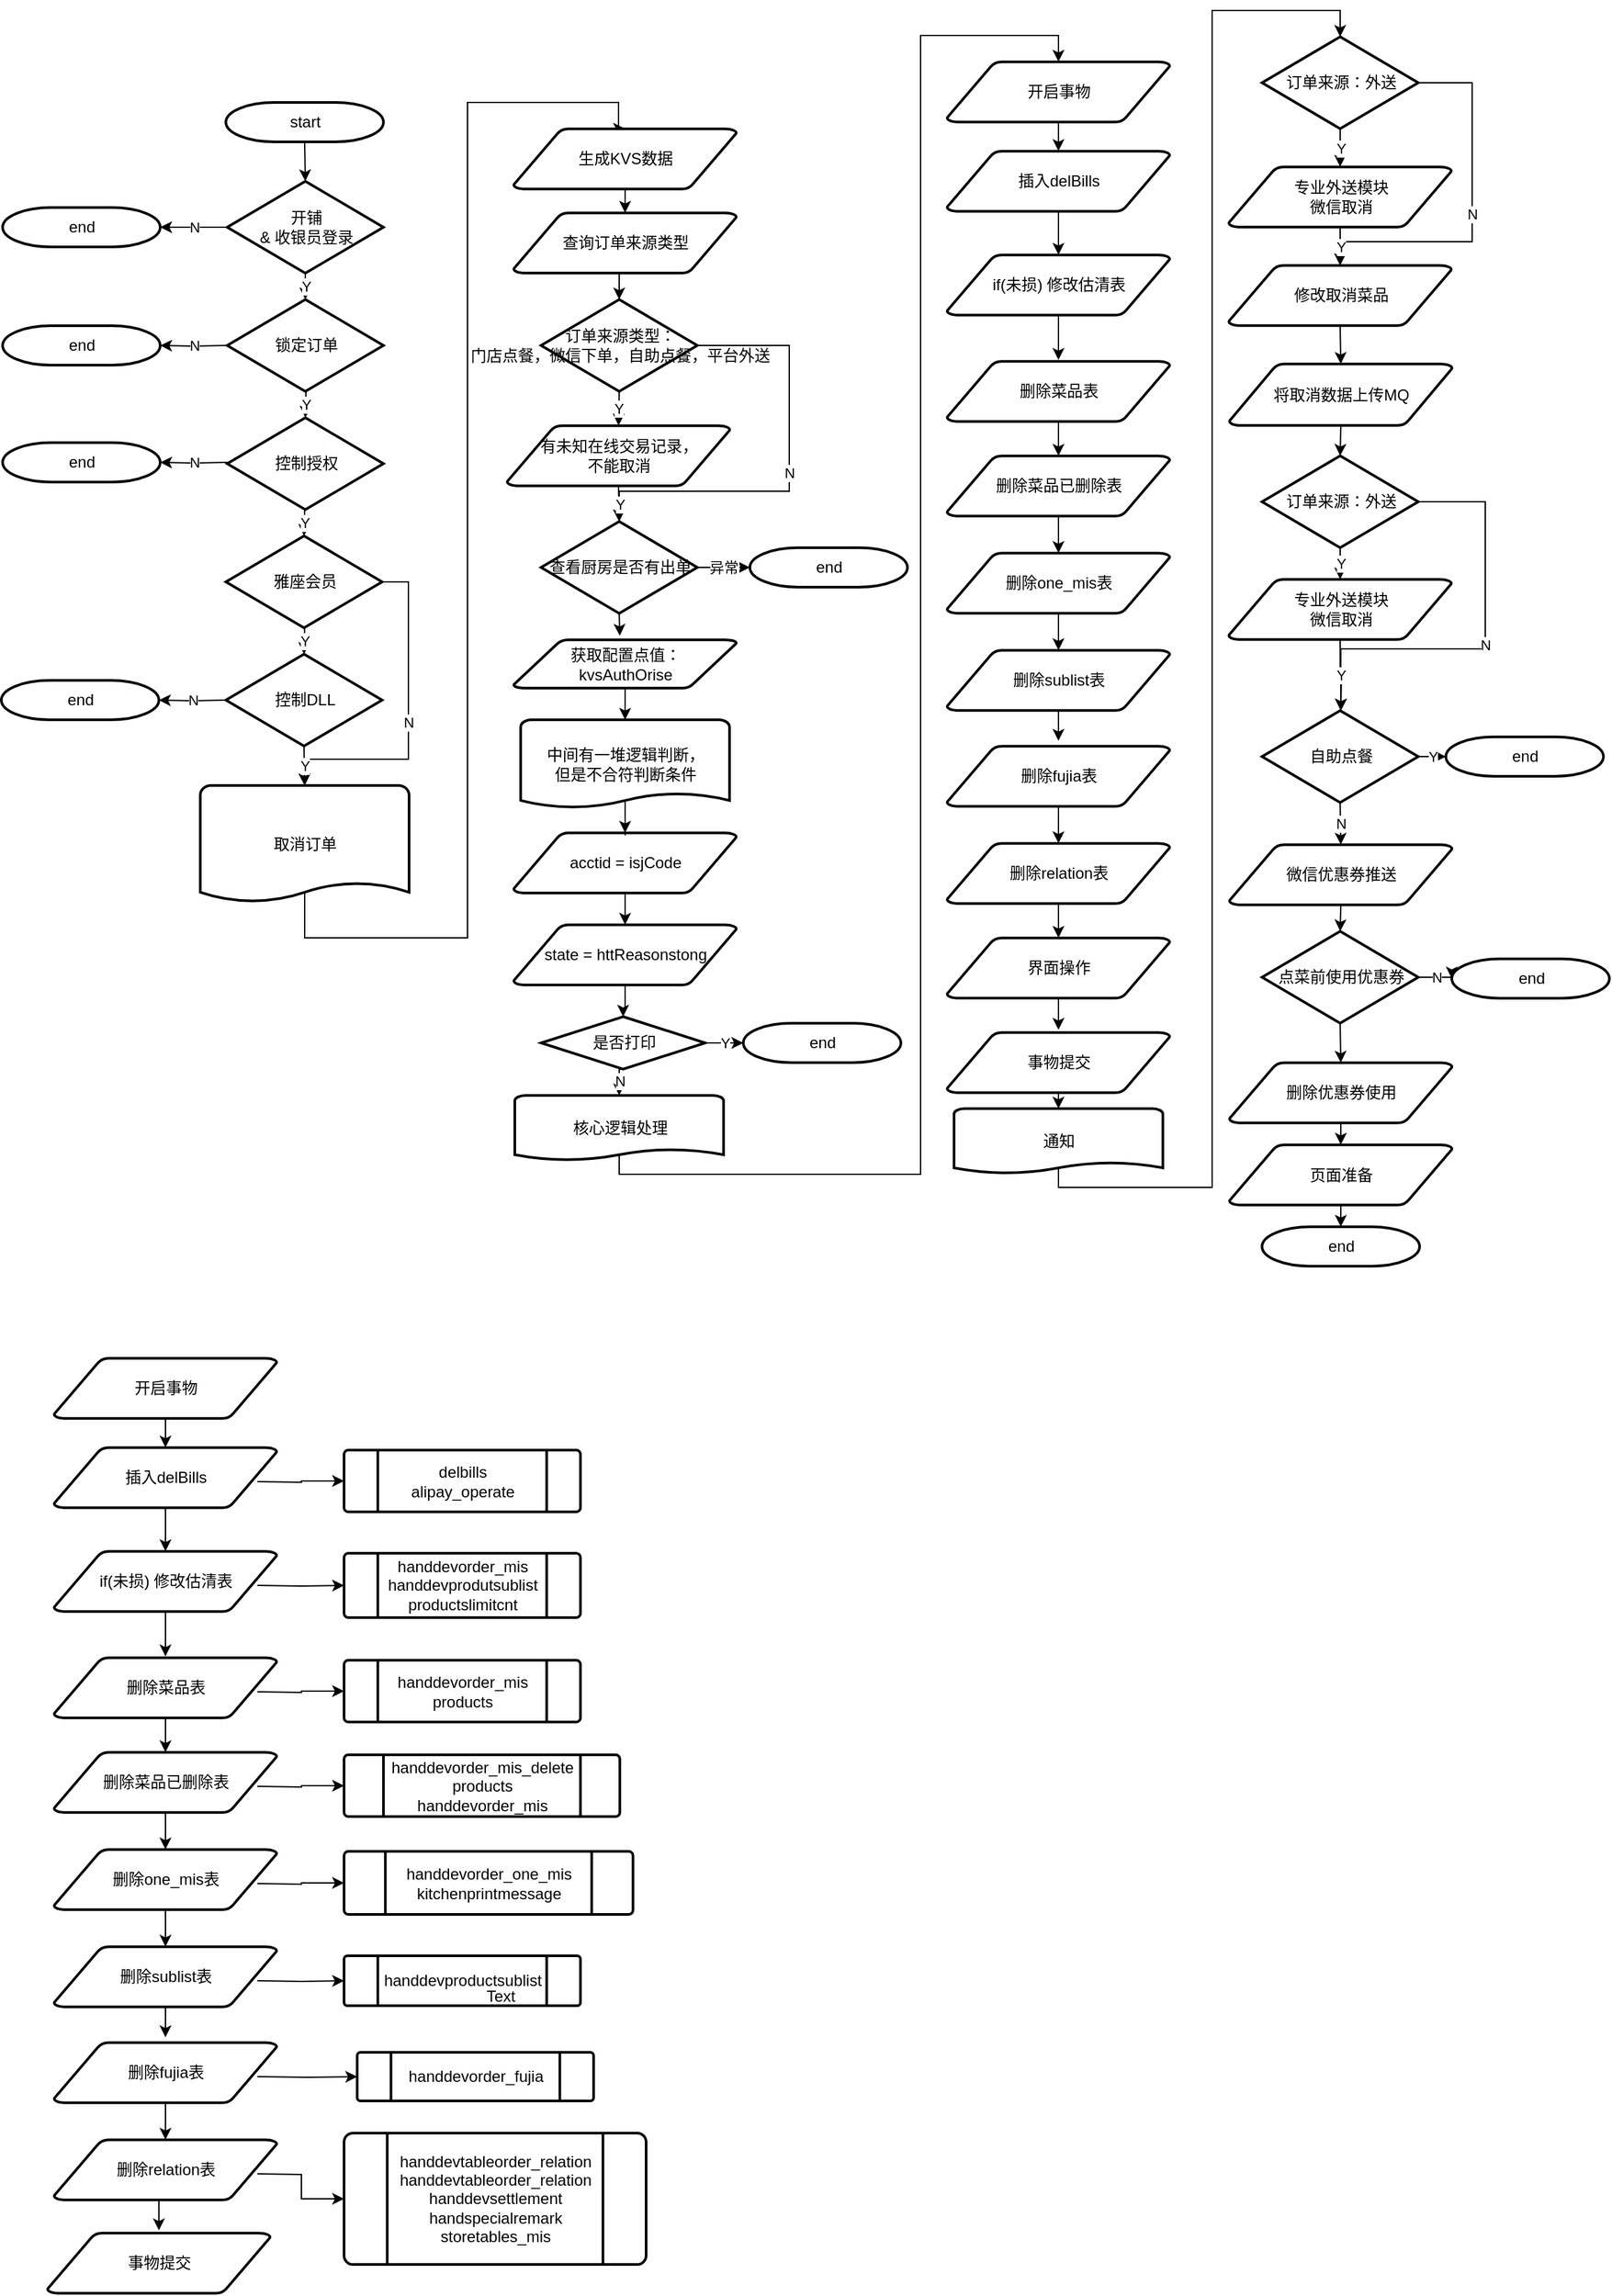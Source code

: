 <mxfile version="12.3.7" type="github" pages="1">
  <diagram id="6a731a19-8d31-9384-78a2-239565b7b9f0" name="Page-1">
    <mxGraphModel dx="1220" dy="3099" grid="1" gridSize="10" guides="1" tooltips="1" connect="1" arrows="1" fold="1" page="1" pageScale="1" pageWidth="1654" pageHeight="1169" background="#ffffff" math="0" shadow="0">
      <root>
        <mxCell id="0"/>
        <mxCell id="1" parent="0"/>
        <mxCell id="DbCk00pHNb_Lc_L89BAW-57" style="edgeStyle=orthogonalEdgeStyle;rounded=0;orthogonalLoop=1;jettySize=auto;html=1;exitX=0.5;exitY=1;exitDx=0;exitDy=0;exitPerimeter=0;entryX=0.5;entryY=0;entryDx=0;entryDy=0;entryPerimeter=0;" parent="1" source="DbCk00pHNb_Lc_L89BAW-55" target="DbCk00pHNb_Lc_L89BAW-56" edge="1">
          <mxGeometry relative="1" as="geometry"/>
        </mxCell>
        <mxCell id="DbCk00pHNb_Lc_L89BAW-55" value="start" style="shape=mxgraph.flowchart.terminator;strokeWidth=2;gradientColor=none;gradientDirection=north;fontStyle=0;html=1;" parent="1" vertex="1">
          <mxGeometry x="261" y="-1546" width="120" height="30" as="geometry"/>
        </mxCell>
        <mxCell id="DbCk00pHNb_Lc_L89BAW-63" value="Y" style="edgeStyle=orthogonalEdgeStyle;rounded=0;orthogonalLoop=1;jettySize=auto;html=1;exitX=0.5;exitY=1;exitDx=0;exitDy=0;exitPerimeter=0;entryX=0.5;entryY=0;entryDx=0;entryDy=0;entryPerimeter=0;" parent="1" source="DbCk00pHNb_Lc_L89BAW-56" target="DbCk00pHNb_Lc_L89BAW-62" edge="1">
          <mxGeometry relative="1" as="geometry"/>
        </mxCell>
        <mxCell id="DbCk00pHNb_Lc_L89BAW-83" value="N" style="edgeStyle=orthogonalEdgeStyle;rounded=0;orthogonalLoop=1;jettySize=auto;html=1;exitX=0;exitY=0.5;exitDx=0;exitDy=0;exitPerimeter=0;" parent="1" source="DbCk00pHNb_Lc_L89BAW-56" target="DbCk00pHNb_Lc_L89BAW-82" edge="1">
          <mxGeometry relative="1" as="geometry"/>
        </mxCell>
        <mxCell id="DbCk00pHNb_Lc_L89BAW-56" value="开铺&lt;br&gt;&amp;amp; 收银员登录" style="shape=mxgraph.flowchart.decision;strokeWidth=2;gradientColor=none;gradientDirection=north;fontStyle=0;html=1;" parent="1" vertex="1">
          <mxGeometry x="262" y="-1486" width="119" height="70" as="geometry"/>
        </mxCell>
        <mxCell id="DbCk00pHNb_Lc_L89BAW-62" value="锁定订单" style="shape=mxgraph.flowchart.decision;strokeWidth=2;gradientColor=none;gradientDirection=north;fontStyle=0;html=1;" parent="1" vertex="1">
          <mxGeometry x="262" y="-1396" width="119" height="70" as="geometry"/>
        </mxCell>
        <mxCell id="DbCk00pHNb_Lc_L89BAW-67" value="Y" style="edgeStyle=orthogonalEdgeStyle;rounded=0;orthogonalLoop=1;jettySize=auto;html=1;exitX=0.5;exitY=1;exitDx=0;exitDy=0;exitPerimeter=0;entryX=0.5;entryY=0;entryDx=0;entryDy=0;entryPerimeter=0;" parent="1" target="DbCk00pHNb_Lc_L89BAW-68" edge="1">
          <mxGeometry relative="1" as="geometry">
            <mxPoint x="322" y="-1326" as="sourcePoint"/>
          </mxGeometry>
        </mxCell>
        <mxCell id="DbCk00pHNb_Lc_L89BAW-68" value="控制授权" style="shape=mxgraph.flowchart.decision;strokeWidth=2;gradientColor=none;gradientDirection=north;fontStyle=0;html=1;" parent="1" vertex="1">
          <mxGeometry x="262" y="-1306" width="119" height="70" as="geometry"/>
        </mxCell>
        <mxCell id="DbCk00pHNb_Lc_L89BAW-71" value="Y" style="edgeStyle=orthogonalEdgeStyle;rounded=0;orthogonalLoop=1;jettySize=auto;html=1;exitX=0.5;exitY=1;exitDx=0;exitDy=0;exitPerimeter=0;entryX=0.5;entryY=0;entryDx=0;entryDy=0;entryPerimeter=0;" parent="1" target="DbCk00pHNb_Lc_L89BAW-72" edge="1">
          <mxGeometry relative="1" as="geometry">
            <mxPoint x="321" y="-1236" as="sourcePoint"/>
          </mxGeometry>
        </mxCell>
        <mxCell id="DbCk00pHNb_Lc_L89BAW-90" value="N" style="edgeStyle=orthogonalEdgeStyle;rounded=0;orthogonalLoop=1;jettySize=auto;html=1;exitX=1;exitY=0.5;exitDx=0;exitDy=0;exitPerimeter=0;entryX=0.5;entryY=0;entryDx=0;entryDy=0;entryPerimeter=0;" parent="1" source="DbCk00pHNb_Lc_L89BAW-72" target="DbCk00pHNb_Lc_L89BAW-79" edge="1">
          <mxGeometry relative="1" as="geometry">
            <Array as="points">
              <mxPoint x="400" y="-1181"/>
              <mxPoint x="400" y="-1046"/>
              <mxPoint x="321" y="-1046"/>
            </Array>
          </mxGeometry>
        </mxCell>
        <mxCell id="DbCk00pHNb_Lc_L89BAW-72" value="雅座会员" style="shape=mxgraph.flowchart.decision;strokeWidth=2;gradientColor=none;gradientDirection=north;fontStyle=0;html=1;" parent="1" vertex="1">
          <mxGeometry x="261" y="-1216" width="119" height="70" as="geometry"/>
        </mxCell>
        <mxCell id="DbCk00pHNb_Lc_L89BAW-75" value="Y" style="edgeStyle=orthogonalEdgeStyle;rounded=0;orthogonalLoop=1;jettySize=auto;html=1;exitX=0.5;exitY=1;exitDx=0;exitDy=0;exitPerimeter=0;entryX=0.5;entryY=0;entryDx=0;entryDy=0;entryPerimeter=0;" parent="1" target="DbCk00pHNb_Lc_L89BAW-76" edge="1">
          <mxGeometry relative="1" as="geometry">
            <mxPoint x="321" y="-1146" as="sourcePoint"/>
          </mxGeometry>
        </mxCell>
        <mxCell id="DbCk00pHNb_Lc_L89BAW-81" value="Y" style="edgeStyle=orthogonalEdgeStyle;rounded=0;orthogonalLoop=1;jettySize=auto;html=1;exitX=0.5;exitY=1;exitDx=0;exitDy=0;exitPerimeter=0;entryX=0.5;entryY=0;entryDx=0;entryDy=0;entryPerimeter=0;" parent="1" source="DbCk00pHNb_Lc_L89BAW-76" target="DbCk00pHNb_Lc_L89BAW-79" edge="1">
          <mxGeometry relative="1" as="geometry"/>
        </mxCell>
        <mxCell id="DbCk00pHNb_Lc_L89BAW-76" value="控制DLL" style="shape=mxgraph.flowchart.decision;strokeWidth=2;gradientColor=none;gradientDirection=north;fontStyle=0;html=1;" parent="1" vertex="1">
          <mxGeometry x="261" y="-1126" width="119" height="70" as="geometry"/>
        </mxCell>
        <mxCell id="DbCk00pHNb_Lc_L89BAW-93" style="edgeStyle=orthogonalEdgeStyle;rounded=0;orthogonalLoop=1;jettySize=auto;html=1;exitX=0.5;exitY=0.9;exitDx=0;exitDy=0;exitPerimeter=0;entryX=0.5;entryY=0;entryDx=0;entryDy=0;entryPerimeter=0;" parent="1" source="DbCk00pHNb_Lc_L89BAW-79" target="DbCk00pHNb_Lc_L89BAW-92" edge="1">
          <mxGeometry relative="1" as="geometry">
            <Array as="points">
              <mxPoint x="321" y="-910"/>
              <mxPoint x="445" y="-910"/>
              <mxPoint x="445" y="-1546"/>
              <mxPoint x="560" y="-1546"/>
            </Array>
          </mxGeometry>
        </mxCell>
        <mxCell id="DbCk00pHNb_Lc_L89BAW-79" value="取消订单" style="shape=mxgraph.flowchart.document;strokeWidth=2;gradientColor=none;gradientDirection=north;fontStyle=0;html=1;" parent="1" vertex="1">
          <mxGeometry x="241.5" y="-1026" width="159" height="90" as="geometry"/>
        </mxCell>
        <mxCell id="DbCk00pHNb_Lc_L89BAW-82" value="end" style="shape=mxgraph.flowchart.terminator;strokeWidth=2;gradientColor=none;gradientDirection=north;fontStyle=0;html=1;" parent="1" vertex="1">
          <mxGeometry x="91" y="-1466" width="120" height="30" as="geometry"/>
        </mxCell>
        <mxCell id="DbCk00pHNb_Lc_L89BAW-84" value="N" style="edgeStyle=orthogonalEdgeStyle;rounded=0;orthogonalLoop=1;jettySize=auto;html=1;exitX=0;exitY=0.5;exitDx=0;exitDy=0;exitPerimeter=0;" parent="1" target="DbCk00pHNb_Lc_L89BAW-85" edge="1">
          <mxGeometry relative="1" as="geometry">
            <mxPoint x="262" y="-1361" as="sourcePoint"/>
          </mxGeometry>
        </mxCell>
        <mxCell id="DbCk00pHNb_Lc_L89BAW-85" value="end" style="shape=mxgraph.flowchart.terminator;strokeWidth=2;gradientColor=none;gradientDirection=north;fontStyle=0;html=1;" parent="1" vertex="1">
          <mxGeometry x="91" y="-1376" width="120" height="30" as="geometry"/>
        </mxCell>
        <mxCell id="DbCk00pHNb_Lc_L89BAW-86" value="N" style="edgeStyle=orthogonalEdgeStyle;rounded=0;orthogonalLoop=1;jettySize=auto;html=1;exitX=0;exitY=0.5;exitDx=0;exitDy=0;exitPerimeter=0;" parent="1" target="DbCk00pHNb_Lc_L89BAW-87" edge="1">
          <mxGeometry relative="1" as="geometry">
            <mxPoint x="262" y="-1272" as="sourcePoint"/>
          </mxGeometry>
        </mxCell>
        <mxCell id="DbCk00pHNb_Lc_L89BAW-87" value="end" style="shape=mxgraph.flowchart.terminator;strokeWidth=2;gradientColor=none;gradientDirection=north;fontStyle=0;html=1;" parent="1" vertex="1">
          <mxGeometry x="91" y="-1287" width="120" height="30" as="geometry"/>
        </mxCell>
        <mxCell id="DbCk00pHNb_Lc_L89BAW-88" value="N" style="edgeStyle=orthogonalEdgeStyle;rounded=0;orthogonalLoop=1;jettySize=auto;html=1;exitX=0;exitY=0.5;exitDx=0;exitDy=0;exitPerimeter=0;" parent="1" target="DbCk00pHNb_Lc_L89BAW-89" edge="1">
          <mxGeometry relative="1" as="geometry">
            <mxPoint x="261" y="-1091" as="sourcePoint"/>
          </mxGeometry>
        </mxCell>
        <mxCell id="DbCk00pHNb_Lc_L89BAW-89" value="end" style="shape=mxgraph.flowchart.terminator;strokeWidth=2;gradientColor=none;gradientDirection=north;fontStyle=0;html=1;" parent="1" vertex="1">
          <mxGeometry x="90" y="-1106" width="120" height="30" as="geometry"/>
        </mxCell>
        <mxCell id="DbCk00pHNb_Lc_L89BAW-97" style="edgeStyle=orthogonalEdgeStyle;rounded=0;orthogonalLoop=1;jettySize=auto;html=1;exitX=0.5;exitY=1;exitDx=0;exitDy=0;exitPerimeter=0;" parent="1" source="DbCk00pHNb_Lc_L89BAW-92" target="DbCk00pHNb_Lc_L89BAW-94" edge="1">
          <mxGeometry relative="1" as="geometry"/>
        </mxCell>
        <mxCell id="DbCk00pHNb_Lc_L89BAW-92" value="生成KVS数据" style="shape=mxgraph.flowchart.data;strokeWidth=2;gradientColor=none;gradientDirection=north;fontStyle=0;html=1;" parent="1" vertex="1">
          <mxGeometry x="480" y="-1526" width="170" height="46" as="geometry"/>
        </mxCell>
        <mxCell id="DbCk00pHNb_Lc_L89BAW-99" style="edgeStyle=orthogonalEdgeStyle;rounded=0;orthogonalLoop=1;jettySize=auto;html=1;exitX=0.5;exitY=1;exitDx=0;exitDy=0;exitPerimeter=0;entryX=0.5;entryY=0;entryDx=0;entryDy=0;entryPerimeter=0;" parent="1" source="DbCk00pHNb_Lc_L89BAW-94" target="DbCk00pHNb_Lc_L89BAW-98" edge="1">
          <mxGeometry relative="1" as="geometry"/>
        </mxCell>
        <mxCell id="DbCk00pHNb_Lc_L89BAW-94" value="查询订单来源类型" style="shape=mxgraph.flowchart.data;strokeWidth=2;gradientColor=none;gradientDirection=north;fontStyle=0;html=1;" parent="1" vertex="1">
          <mxGeometry x="480" y="-1462" width="170" height="46" as="geometry"/>
        </mxCell>
        <mxCell id="DbCk00pHNb_Lc_L89BAW-101" value="Y" style="edgeStyle=orthogonalEdgeStyle;rounded=0;orthogonalLoop=1;jettySize=auto;html=1;exitX=0.5;exitY=1;exitDx=0;exitDy=0;exitPerimeter=0;entryX=0.5;entryY=0;entryDx=0;entryDy=0;entryPerimeter=0;" parent="1" source="DbCk00pHNb_Lc_L89BAW-98" target="DbCk00pHNb_Lc_L89BAW-100" edge="1">
          <mxGeometry relative="1" as="geometry"/>
        </mxCell>
        <mxCell id="DbCk00pHNb_Lc_L89BAW-102" value="N" style="edgeStyle=orthogonalEdgeStyle;rounded=0;orthogonalLoop=1;jettySize=auto;html=1;exitX=1;exitY=0.5;exitDx=0;exitDy=0;exitPerimeter=0;entryX=0.5;entryY=0;entryDx=0;entryDy=0;entryPerimeter=0;" parent="1" source="DbCk00pHNb_Lc_L89BAW-98" target="DbCk00pHNb_Lc_L89BAW-103" edge="1">
          <mxGeometry relative="1" as="geometry">
            <mxPoint x="760" y="-1210" as="targetPoint"/>
            <Array as="points">
              <mxPoint x="690" y="-1361"/>
              <mxPoint x="690" y="-1250"/>
              <mxPoint x="561" y="-1250"/>
            </Array>
          </mxGeometry>
        </mxCell>
        <mxCell id="DbCk00pHNb_Lc_L89BAW-98" value="订单来源类型：&lt;br&gt;门店点餐，微信下单，自助点餐，平台外送" style="shape=mxgraph.flowchart.decision;strokeWidth=2;gradientColor=none;gradientDirection=north;fontStyle=0;html=1;" parent="1" vertex="1">
          <mxGeometry x="501" y="-1396" width="119" height="70" as="geometry"/>
        </mxCell>
        <mxCell id="DbCk00pHNb_Lc_L89BAW-104" value="Y" style="edgeStyle=orthogonalEdgeStyle;rounded=0;orthogonalLoop=1;jettySize=auto;html=1;exitX=0.5;exitY=1;exitDx=0;exitDy=0;exitPerimeter=0;entryX=0.5;entryY=0;entryDx=0;entryDy=0;entryPerimeter=0;" parent="1" source="DbCk00pHNb_Lc_L89BAW-100" target="DbCk00pHNb_Lc_L89BAW-103" edge="1">
          <mxGeometry relative="1" as="geometry"/>
        </mxCell>
        <mxCell id="DbCk00pHNb_Lc_L89BAW-100" value="有未知在线交易记录，&lt;br&gt;不能取消" style="shape=mxgraph.flowchart.data;strokeWidth=2;gradientColor=none;gradientDirection=north;fontStyle=0;html=1;" parent="1" vertex="1">
          <mxGeometry x="475" y="-1300" width="170" height="46" as="geometry"/>
        </mxCell>
        <mxCell id="DbCk00pHNb_Lc_L89BAW-106" value="异常" style="edgeStyle=orthogonalEdgeStyle;rounded=0;orthogonalLoop=1;jettySize=auto;html=1;exitX=1;exitY=0.5;exitDx=0;exitDy=0;exitPerimeter=0;" parent="1" source="DbCk00pHNb_Lc_L89BAW-103" target="DbCk00pHNb_Lc_L89BAW-105" edge="1">
          <mxGeometry relative="1" as="geometry"/>
        </mxCell>
        <mxCell id="DbCk00pHNb_Lc_L89BAW-109" style="edgeStyle=orthogonalEdgeStyle;rounded=0;orthogonalLoop=1;jettySize=auto;html=1;exitX=0.5;exitY=1;exitDx=0;exitDy=0;exitPerimeter=0;" parent="1" source="DbCk00pHNb_Lc_L89BAW-103" edge="1">
          <mxGeometry relative="1" as="geometry">
            <mxPoint x="561" y="-1140" as="targetPoint"/>
          </mxGeometry>
        </mxCell>
        <mxCell id="DbCk00pHNb_Lc_L89BAW-103" value="查看厨房是否有出单" style="shape=mxgraph.flowchart.decision;strokeWidth=2;gradientColor=none;gradientDirection=north;fontStyle=0;html=1;" parent="1" vertex="1">
          <mxGeometry x="501" y="-1227" width="119" height="70" as="geometry"/>
        </mxCell>
        <mxCell id="DbCk00pHNb_Lc_L89BAW-105" value="end" style="shape=mxgraph.flowchart.terminator;strokeWidth=2;gradientColor=none;gradientDirection=north;fontStyle=0;html=1;" parent="1" vertex="1">
          <mxGeometry x="660" y="-1207" width="120" height="30" as="geometry"/>
        </mxCell>
        <mxCell id="DbCk00pHNb_Lc_L89BAW-114" style="edgeStyle=orthogonalEdgeStyle;rounded=0;orthogonalLoop=1;jettySize=auto;html=1;exitX=0.5;exitY=1;exitDx=0;exitDy=0;exitPerimeter=0;entryX=0.5;entryY=0;entryDx=0;entryDy=0;entryPerimeter=0;" parent="1" source="DbCk00pHNb_Lc_L89BAW-107" target="DbCk00pHNb_Lc_L89BAW-111" edge="1">
          <mxGeometry relative="1" as="geometry"/>
        </mxCell>
        <mxCell id="DbCk00pHNb_Lc_L89BAW-107" value="获取配置点值：&lt;br&gt;kvsAuthOrise" style="shape=mxgraph.flowchart.data;strokeWidth=2;gradientColor=none;gradientDirection=north;fontStyle=0;html=1;" parent="1" vertex="1">
          <mxGeometry x="480" y="-1137" width="170" height="37" as="geometry"/>
        </mxCell>
        <mxCell id="DbCk00pHNb_Lc_L89BAW-117" style="edgeStyle=orthogonalEdgeStyle;rounded=0;orthogonalLoop=1;jettySize=auto;html=1;exitX=0.5;exitY=1;exitDx=0;exitDy=0;exitPerimeter=0;" parent="1" source="DbCk00pHNb_Lc_L89BAW-110" target="DbCk00pHNb_Lc_L89BAW-116" edge="1">
          <mxGeometry relative="1" as="geometry"/>
        </mxCell>
        <mxCell id="DbCk00pHNb_Lc_L89BAW-110" value="acctid = isjCode" style="shape=mxgraph.flowchart.data;strokeWidth=2;gradientColor=none;gradientDirection=north;fontStyle=0;html=1;" parent="1" vertex="1">
          <mxGeometry x="480" y="-990" width="170" height="46" as="geometry"/>
        </mxCell>
        <mxCell id="DbCk00pHNb_Lc_L89BAW-115" style="edgeStyle=orthogonalEdgeStyle;rounded=0;orthogonalLoop=1;jettySize=auto;html=1;exitX=0.5;exitY=0.9;exitDx=0;exitDy=0;exitPerimeter=0;" parent="1" source="DbCk00pHNb_Lc_L89BAW-111" target="DbCk00pHNb_Lc_L89BAW-110" edge="1">
          <mxGeometry relative="1" as="geometry"/>
        </mxCell>
        <mxCell id="DbCk00pHNb_Lc_L89BAW-111" value="中间有一堆逻辑判断，&lt;br&gt;但是不合符判断条件" style="shape=mxgraph.flowchart.document;strokeWidth=2;gradientColor=none;gradientDirection=north;fontStyle=0;html=1;" parent="1" vertex="1">
          <mxGeometry x="485.5" y="-1076" width="159" height="68" as="geometry"/>
        </mxCell>
        <mxCell id="DbCk00pHNb_Lc_L89BAW-121" style="edgeStyle=orthogonalEdgeStyle;rounded=0;orthogonalLoop=1;jettySize=auto;html=1;exitX=0.5;exitY=1;exitDx=0;exitDy=0;exitPerimeter=0;" parent="1" source="DbCk00pHNb_Lc_L89BAW-116" target="DbCk00pHNb_Lc_L89BAW-119" edge="1">
          <mxGeometry relative="1" as="geometry"/>
        </mxCell>
        <mxCell id="DbCk00pHNb_Lc_L89BAW-116" value="state = httReasonstong" style="shape=mxgraph.flowchart.data;strokeWidth=2;gradientColor=none;gradientDirection=north;fontStyle=0;html=1;" parent="1" vertex="1">
          <mxGeometry x="480" y="-920" width="170" height="46" as="geometry"/>
        </mxCell>
        <mxCell id="DbCk00pHNb_Lc_L89BAW-118" value="Y" style="edgeStyle=orthogonalEdgeStyle;rounded=0;orthogonalLoop=1;jettySize=auto;html=1;exitX=1;exitY=0.5;exitDx=0;exitDy=0;exitPerimeter=0;" parent="1" source="DbCk00pHNb_Lc_L89BAW-119" target="DbCk00pHNb_Lc_L89BAW-120" edge="1">
          <mxGeometry relative="1" as="geometry"/>
        </mxCell>
        <mxCell id="DbCk00pHNb_Lc_L89BAW-123" value="N" style="edgeStyle=orthogonalEdgeStyle;rounded=0;orthogonalLoop=1;jettySize=auto;html=1;exitX=0.5;exitY=1;exitDx=0;exitDy=0;exitPerimeter=0;entryX=0.5;entryY=0;entryDx=0;entryDy=0;entryPerimeter=0;" parent="1" source="DbCk00pHNb_Lc_L89BAW-119" target="DbCk00pHNb_Lc_L89BAW-122" edge="1">
          <mxGeometry relative="1" as="geometry"/>
        </mxCell>
        <mxCell id="DbCk00pHNb_Lc_L89BAW-119" value="是否打印" style="shape=mxgraph.flowchart.decision;strokeWidth=2;gradientColor=none;gradientDirection=north;fontStyle=0;html=1;" parent="1" vertex="1">
          <mxGeometry x="501" y="-850" width="125" height="40" as="geometry"/>
        </mxCell>
        <mxCell id="DbCk00pHNb_Lc_L89BAW-120" value="end" style="shape=mxgraph.flowchart.terminator;strokeWidth=2;gradientColor=none;gradientDirection=north;fontStyle=0;html=1;" parent="1" vertex="1">
          <mxGeometry x="655" y="-845" width="120" height="30" as="geometry"/>
        </mxCell>
        <mxCell id="DbCk00pHNb_Lc_L89BAW-125" style="edgeStyle=orthogonalEdgeStyle;rounded=0;orthogonalLoop=1;jettySize=auto;html=1;exitX=0.5;exitY=0.9;exitDx=0;exitDy=0;exitPerimeter=0;entryX=0.5;entryY=0;entryDx=0;entryDy=0;entryPerimeter=0;" parent="1" source="DbCk00pHNb_Lc_L89BAW-122" target="DbCk00pHNb_Lc_L89BAW-124" edge="1">
          <mxGeometry relative="1" as="geometry">
            <Array as="points">
              <mxPoint x="561" y="-730"/>
              <mxPoint x="790" y="-730"/>
              <mxPoint x="790" y="-1597"/>
              <mxPoint x="895" y="-1597"/>
            </Array>
          </mxGeometry>
        </mxCell>
        <mxCell id="DbCk00pHNb_Lc_L89BAW-122" value="核心逻辑处理" style="shape=mxgraph.flowchart.document;strokeWidth=2;gradientColor=none;gradientDirection=north;fontStyle=0;html=1;" parent="1" vertex="1">
          <mxGeometry x="481" y="-790" width="159" height="50" as="geometry"/>
        </mxCell>
        <mxCell id="DbCk00pHNb_Lc_L89BAW-137" style="edgeStyle=orthogonalEdgeStyle;rounded=0;orthogonalLoop=1;jettySize=auto;html=1;exitX=0.5;exitY=1;exitDx=0;exitDy=0;exitPerimeter=0;" parent="1" source="DbCk00pHNb_Lc_L89BAW-124" target="DbCk00pHNb_Lc_L89BAW-126" edge="1">
          <mxGeometry relative="1" as="geometry"/>
        </mxCell>
        <mxCell id="DbCk00pHNb_Lc_L89BAW-124" value="开启事物" style="shape=mxgraph.flowchart.data;strokeWidth=2;gradientColor=none;gradientDirection=north;fontStyle=0;html=1;" parent="1" vertex="1">
          <mxGeometry x="810" y="-1577" width="170" height="46" as="geometry"/>
        </mxCell>
        <mxCell id="DbCk00pHNb_Lc_L89BAW-138" style="edgeStyle=orthogonalEdgeStyle;rounded=0;orthogonalLoop=1;jettySize=auto;html=1;exitX=0.5;exitY=1;exitDx=0;exitDy=0;exitPerimeter=0;entryX=0.5;entryY=0;entryDx=0;entryDy=0;entryPerimeter=0;" parent="1" source="DbCk00pHNb_Lc_L89BAW-126" target="DbCk00pHNb_Lc_L89BAW-127" edge="1">
          <mxGeometry relative="1" as="geometry"/>
        </mxCell>
        <mxCell id="DbCk00pHNb_Lc_L89BAW-126" value="插入delBills" style="shape=mxgraph.flowchart.data;strokeWidth=2;gradientColor=none;gradientDirection=north;fontStyle=0;html=1;" parent="1" vertex="1">
          <mxGeometry x="810" y="-1509" width="170" height="46" as="geometry"/>
        </mxCell>
        <mxCell id="DbCk00pHNb_Lc_L89BAW-139" style="edgeStyle=orthogonalEdgeStyle;rounded=0;orthogonalLoop=1;jettySize=auto;html=1;exitX=0.5;exitY=1;exitDx=0;exitDy=0;exitPerimeter=0;" parent="1" source="DbCk00pHNb_Lc_L89BAW-127" edge="1">
          <mxGeometry relative="1" as="geometry">
            <mxPoint x="895" y="-1350" as="targetPoint"/>
          </mxGeometry>
        </mxCell>
        <mxCell id="DbCk00pHNb_Lc_L89BAW-127" value="if(未损) 修改估清表" style="shape=mxgraph.flowchart.data;strokeWidth=2;gradientColor=none;gradientDirection=north;fontStyle=0;html=1;" parent="1" vertex="1">
          <mxGeometry x="810" y="-1430" width="170" height="46" as="geometry"/>
        </mxCell>
        <mxCell id="DbCk00pHNb_Lc_L89BAW-140" style="edgeStyle=orthogonalEdgeStyle;rounded=0;orthogonalLoop=1;jettySize=auto;html=1;exitX=0.5;exitY=1;exitDx=0;exitDy=0;exitPerimeter=0;entryX=0.5;entryY=0;entryDx=0;entryDy=0;entryPerimeter=0;" parent="1" source="DbCk00pHNb_Lc_L89BAW-128" target="DbCk00pHNb_Lc_L89BAW-129" edge="1">
          <mxGeometry relative="1" as="geometry"/>
        </mxCell>
        <mxCell id="DbCk00pHNb_Lc_L89BAW-128" value="删除菜品表" style="shape=mxgraph.flowchart.data;strokeWidth=2;gradientColor=none;gradientDirection=north;fontStyle=0;html=1;" parent="1" vertex="1">
          <mxGeometry x="810" y="-1349" width="170" height="46" as="geometry"/>
        </mxCell>
        <mxCell id="DbCk00pHNb_Lc_L89BAW-141" style="edgeStyle=orthogonalEdgeStyle;rounded=0;orthogonalLoop=1;jettySize=auto;html=1;exitX=0.5;exitY=1;exitDx=0;exitDy=0;exitPerimeter=0;entryX=0.5;entryY=0;entryDx=0;entryDy=0;entryPerimeter=0;" parent="1" source="DbCk00pHNb_Lc_L89BAW-129" target="DbCk00pHNb_Lc_L89BAW-130" edge="1">
          <mxGeometry relative="1" as="geometry"/>
        </mxCell>
        <mxCell id="DbCk00pHNb_Lc_L89BAW-129" value="删除菜品已删除表" style="shape=mxgraph.flowchart.data;strokeWidth=2;gradientColor=none;gradientDirection=north;fontStyle=0;html=1;" parent="1" vertex="1">
          <mxGeometry x="810" y="-1277" width="170" height="46" as="geometry"/>
        </mxCell>
        <mxCell id="DbCk00pHNb_Lc_L89BAW-143" style="edgeStyle=orthogonalEdgeStyle;rounded=0;orthogonalLoop=1;jettySize=auto;html=1;exitX=0.5;exitY=1;exitDx=0;exitDy=0;exitPerimeter=0;entryX=0.5;entryY=0;entryDx=0;entryDy=0;entryPerimeter=0;" parent="1" source="DbCk00pHNb_Lc_L89BAW-130" target="DbCk00pHNb_Lc_L89BAW-131" edge="1">
          <mxGeometry relative="1" as="geometry"/>
        </mxCell>
        <mxCell id="DbCk00pHNb_Lc_L89BAW-130" value="删除one_mis表" style="shape=mxgraph.flowchart.data;strokeWidth=2;gradientColor=none;gradientDirection=north;fontStyle=0;html=1;" parent="1" vertex="1">
          <mxGeometry x="810" y="-1203" width="170" height="46" as="geometry"/>
        </mxCell>
        <mxCell id="DbCk00pHNb_Lc_L89BAW-144" style="edgeStyle=orthogonalEdgeStyle;rounded=0;orthogonalLoop=1;jettySize=auto;html=1;exitX=0.5;exitY=1;exitDx=0;exitDy=0;exitPerimeter=0;" parent="1" source="DbCk00pHNb_Lc_L89BAW-131" edge="1">
          <mxGeometry relative="1" as="geometry">
            <mxPoint x="895" y="-1060" as="targetPoint"/>
          </mxGeometry>
        </mxCell>
        <mxCell id="DbCk00pHNb_Lc_L89BAW-131" value="删除sublist表" style="shape=mxgraph.flowchart.data;strokeWidth=2;gradientColor=none;gradientDirection=north;fontStyle=0;html=1;" parent="1" vertex="1">
          <mxGeometry x="810" y="-1129" width="170" height="46" as="geometry"/>
        </mxCell>
        <mxCell id="DbCk00pHNb_Lc_L89BAW-145" style="edgeStyle=orthogonalEdgeStyle;rounded=0;orthogonalLoop=1;jettySize=auto;html=1;exitX=0.5;exitY=1;exitDx=0;exitDy=0;exitPerimeter=0;entryX=0.5;entryY=0;entryDx=0;entryDy=0;entryPerimeter=0;" parent="1" source="DbCk00pHNb_Lc_L89BAW-132" target="DbCk00pHNb_Lc_L89BAW-133" edge="1">
          <mxGeometry relative="1" as="geometry"/>
        </mxCell>
        <mxCell id="DbCk00pHNb_Lc_L89BAW-132" value="删除fujia表" style="shape=mxgraph.flowchart.data;strokeWidth=2;gradientColor=none;gradientDirection=north;fontStyle=0;html=1;" parent="1" vertex="1">
          <mxGeometry x="810" y="-1056" width="170" height="46" as="geometry"/>
        </mxCell>
        <mxCell id="DbCk00pHNb_Lc_L89BAW-146" style="edgeStyle=orthogonalEdgeStyle;rounded=0;orthogonalLoop=1;jettySize=auto;html=1;exitX=0.5;exitY=1;exitDx=0;exitDy=0;exitPerimeter=0;entryX=0.5;entryY=0;entryDx=0;entryDy=0;entryPerimeter=0;" parent="1" source="DbCk00pHNb_Lc_L89BAW-133" target="DbCk00pHNb_Lc_L89BAW-134" edge="1">
          <mxGeometry relative="1" as="geometry"/>
        </mxCell>
        <mxCell id="DbCk00pHNb_Lc_L89BAW-133" value="删除relation表" style="shape=mxgraph.flowchart.data;strokeWidth=2;gradientColor=none;gradientDirection=north;fontStyle=0;html=1;" parent="1" vertex="1">
          <mxGeometry x="810" y="-982" width="170" height="46" as="geometry"/>
        </mxCell>
        <mxCell id="DbCk00pHNb_Lc_L89BAW-147" style="edgeStyle=orthogonalEdgeStyle;rounded=0;orthogonalLoop=1;jettySize=auto;html=1;exitX=0.5;exitY=1;exitDx=0;exitDy=0;exitPerimeter=0;" parent="1" source="DbCk00pHNb_Lc_L89BAW-134" edge="1">
          <mxGeometry relative="1" as="geometry">
            <mxPoint x="895" y="-840" as="targetPoint"/>
          </mxGeometry>
        </mxCell>
        <mxCell id="DbCk00pHNb_Lc_L89BAW-134" value="界面操作" style="shape=mxgraph.flowchart.data;strokeWidth=2;gradientColor=none;gradientDirection=north;fontStyle=0;html=1;" parent="1" vertex="1">
          <mxGeometry x="810" y="-910" width="170" height="46" as="geometry"/>
        </mxCell>
        <mxCell id="DbCk00pHNb_Lc_L89BAW-203" style="edgeStyle=orthogonalEdgeStyle;rounded=0;orthogonalLoop=1;jettySize=auto;html=1;exitX=0.5;exitY=1;exitDx=0;exitDy=0;exitPerimeter=0;entryX=0.5;entryY=0;entryDx=0;entryDy=0;entryPerimeter=0;" parent="1" source="DbCk00pHNb_Lc_L89BAW-135" target="DbCk00pHNb_Lc_L89BAW-193" edge="1">
          <mxGeometry relative="1" as="geometry"/>
        </mxCell>
        <mxCell id="DbCk00pHNb_Lc_L89BAW-135" value="事物提交" style="shape=mxgraph.flowchart.data;strokeWidth=2;gradientColor=none;gradientDirection=north;fontStyle=0;html=1;" parent="1" vertex="1">
          <mxGeometry x="810" y="-838" width="170" height="46" as="geometry"/>
        </mxCell>
        <mxCell id="DbCk00pHNb_Lc_L89BAW-176" style="edgeStyle=orthogonalEdgeStyle;rounded=0;orthogonalLoop=1;jettySize=auto;html=1;exitX=0.905;exitY=0.5;exitDx=0;exitDy=0;exitPerimeter=0;entryX=0;entryY=0.5;entryDx=0;entryDy=0;entryPerimeter=0;" parent="1" target="DbCk00pHNb_Lc_L89BAW-184" edge="1">
          <mxGeometry relative="1" as="geometry">
            <mxPoint x="285" y="-496" as="sourcePoint"/>
          </mxGeometry>
        </mxCell>
        <mxCell id="DbCk00pHNb_Lc_L89BAW-177" style="edgeStyle=orthogonalEdgeStyle;rounded=0;orthogonalLoop=1;jettySize=auto;html=1;exitX=0.905;exitY=0.5;exitDx=0;exitDy=0;exitPerimeter=0;entryX=0;entryY=0.5;entryDx=0;entryDy=0;entryPerimeter=0;" parent="1" target="DbCk00pHNb_Lc_L89BAW-185" edge="1">
          <mxGeometry relative="1" as="geometry">
            <mxPoint x="285" y="-417" as="sourcePoint"/>
          </mxGeometry>
        </mxCell>
        <mxCell id="DbCk00pHNb_Lc_L89BAW-178" style="edgeStyle=orthogonalEdgeStyle;rounded=0;orthogonalLoop=1;jettySize=auto;html=1;exitX=0.905;exitY=0.5;exitDx=0;exitDy=0;exitPerimeter=0;entryX=0;entryY=0.5;entryDx=0;entryDy=0;entryPerimeter=0;" parent="1" target="DbCk00pHNb_Lc_L89BAW-186" edge="1">
          <mxGeometry relative="1" as="geometry">
            <mxPoint x="285" y="-336" as="sourcePoint"/>
          </mxGeometry>
        </mxCell>
        <mxCell id="DbCk00pHNb_Lc_L89BAW-179" style="edgeStyle=orthogonalEdgeStyle;rounded=0;orthogonalLoop=1;jettySize=auto;html=1;exitX=0.905;exitY=0.5;exitDx=0;exitDy=0;exitPerimeter=0;" parent="1" target="DbCk00pHNb_Lc_L89BAW-187" edge="1">
          <mxGeometry relative="1" as="geometry">
            <mxPoint x="285" y="-264" as="sourcePoint"/>
          </mxGeometry>
        </mxCell>
        <mxCell id="DbCk00pHNb_Lc_L89BAW-180" style="edgeStyle=orthogonalEdgeStyle;rounded=0;orthogonalLoop=1;jettySize=auto;html=1;exitX=0.905;exitY=0.5;exitDx=0;exitDy=0;exitPerimeter=0;entryX=0;entryY=0.5;entryDx=0;entryDy=0;entryPerimeter=0;" parent="1" target="DbCk00pHNb_Lc_L89BAW-188" edge="1">
          <mxGeometry relative="1" as="geometry">
            <mxPoint x="285" y="-190" as="sourcePoint"/>
          </mxGeometry>
        </mxCell>
        <mxCell id="DbCk00pHNb_Lc_L89BAW-181" style="edgeStyle=orthogonalEdgeStyle;rounded=0;orthogonalLoop=1;jettySize=auto;html=1;exitX=0.905;exitY=0.5;exitDx=0;exitDy=0;exitPerimeter=0;" parent="1" target="DbCk00pHNb_Lc_L89BAW-189" edge="1">
          <mxGeometry relative="1" as="geometry">
            <mxPoint x="285" y="-116" as="sourcePoint"/>
          </mxGeometry>
        </mxCell>
        <mxCell id="DbCk00pHNb_Lc_L89BAW-182" style="edgeStyle=orthogonalEdgeStyle;rounded=0;orthogonalLoop=1;jettySize=auto;html=1;exitX=0.905;exitY=0.5;exitDx=0;exitDy=0;exitPerimeter=0;entryX=0;entryY=0.5;entryDx=0;entryDy=0;entryPerimeter=0;" parent="1" target="DbCk00pHNb_Lc_L89BAW-190" edge="1">
          <mxGeometry relative="1" as="geometry">
            <mxPoint x="285" y="-43" as="sourcePoint"/>
          </mxGeometry>
        </mxCell>
        <mxCell id="DbCk00pHNb_Lc_L89BAW-183" style="edgeStyle=orthogonalEdgeStyle;rounded=0;orthogonalLoop=1;jettySize=auto;html=1;exitX=0.905;exitY=0.5;exitDx=0;exitDy=0;exitPerimeter=0;" parent="1" target="DbCk00pHNb_Lc_L89BAW-191" edge="1">
          <mxGeometry relative="1" as="geometry">
            <mxPoint x="285" y="31" as="sourcePoint"/>
          </mxGeometry>
        </mxCell>
        <mxCell id="DbCk00pHNb_Lc_L89BAW-184" value="delbills&lt;br&gt;alipay_operate" style="shape=mxgraph.flowchart.predefined_process;strokeWidth=2;gradientColor=none;gradientDirection=north;fontStyle=0;html=1;" parent="1" vertex="1">
          <mxGeometry x="351" y="-520" width="180" height="47" as="geometry"/>
        </mxCell>
        <mxCell id="DbCk00pHNb_Lc_L89BAW-185" value="handdevorder_mis&lt;br&gt;handdevprodutsublist&lt;br&gt;productslimitcnt" style="shape=mxgraph.flowchart.predefined_process;strokeWidth=2;gradientColor=none;gradientDirection=north;fontStyle=0;html=1;" parent="1" vertex="1">
          <mxGeometry x="351" y="-441.5" width="180" height="49" as="geometry"/>
        </mxCell>
        <mxCell id="DbCk00pHNb_Lc_L89BAW-186" value="handdevorder_mis&lt;br&gt;products" style="shape=mxgraph.flowchart.predefined_process;strokeWidth=2;gradientColor=none;gradientDirection=north;fontStyle=0;html=1;" parent="1" vertex="1">
          <mxGeometry x="351" y="-360" width="180" height="47" as="geometry"/>
        </mxCell>
        <mxCell id="DbCk00pHNb_Lc_L89BAW-187" value="handdevorder_mis_delete&lt;br&gt;products&lt;br&gt;handdevorder_mis" style="shape=mxgraph.flowchart.predefined_process;strokeWidth=2;gradientColor=none;gradientDirection=north;fontStyle=0;html=1;" parent="1" vertex="1">
          <mxGeometry x="351" y="-288" width="210" height="47" as="geometry"/>
        </mxCell>
        <mxCell id="DbCk00pHNb_Lc_L89BAW-188" value="handdevorder_one_mis&lt;br&gt;kitchenprintmessage" style="shape=mxgraph.flowchart.predefined_process;strokeWidth=2;gradientColor=none;gradientDirection=north;fontStyle=0;html=1;" parent="1" vertex="1">
          <mxGeometry x="351" y="-214.5" width="220" height="48" as="geometry"/>
        </mxCell>
        <mxCell id="DbCk00pHNb_Lc_L89BAW-189" value="handdevproductsublist" style="shape=mxgraph.flowchart.predefined_process;strokeWidth=2;gradientColor=none;gradientDirection=north;fontStyle=0;html=1;" parent="1" vertex="1">
          <mxGeometry x="351" y="-135" width="180" height="38" as="geometry"/>
        </mxCell>
        <mxCell id="DbCk00pHNb_Lc_L89BAW-190" value="handdevorder_fujia" style="shape=mxgraph.flowchart.predefined_process;strokeWidth=2;gradientColor=none;gradientDirection=north;fontStyle=0;html=1;" parent="1" vertex="1">
          <mxGeometry x="361" y="-61.5" width="180" height="37" as="geometry"/>
        </mxCell>
        <mxCell id="DbCk00pHNb_Lc_L89BAW-191" value="handdevtableorder_relation&lt;br&gt;handdevtableorder_relation&lt;br&gt;handdevsettlement&lt;br&gt;handspecialremark&lt;br&gt;storetables_mis" style="shape=mxgraph.flowchart.predefined_process;strokeWidth=2;gradientColor=none;gradientDirection=north;fontStyle=0;html=1;" parent="1" vertex="1">
          <mxGeometry x="351" width="230" height="100" as="geometry"/>
        </mxCell>
        <mxCell id="DbCk00pHNb_Lc_L89BAW-192" value="Text" style="text;html=1;align=center;verticalAlign=middle;resizable=0;points=[];;autosize=1;" parent="1" vertex="1">
          <mxGeometry x="450" y="-114" width="40" height="20" as="geometry"/>
        </mxCell>
        <mxCell id="DbCk00pHNb_Lc_L89BAW-195" style="edgeStyle=orthogonalEdgeStyle;rounded=0;orthogonalLoop=1;jettySize=auto;html=1;exitX=0.5;exitY=0.9;exitDx=0;exitDy=0;exitPerimeter=0;entryX=0.5;entryY=0;entryDx=0;entryDy=0;entryPerimeter=0;" parent="1" source="DbCk00pHNb_Lc_L89BAW-193" target="DbCk00pHNb_Lc_L89BAW-194" edge="1">
          <mxGeometry relative="1" as="geometry">
            <Array as="points">
              <mxPoint x="895" y="-720"/>
              <mxPoint x="1012" y="-720"/>
              <mxPoint x="1012" y="-1616"/>
              <mxPoint x="1110" y="-1616"/>
            </Array>
          </mxGeometry>
        </mxCell>
        <mxCell id="DbCk00pHNb_Lc_L89BAW-193" value="通知" style="shape=mxgraph.flowchart.document;strokeWidth=2;gradientColor=none;gradientDirection=north;fontStyle=0;html=1;" parent="1" vertex="1">
          <mxGeometry x="815.5" y="-780" width="159" height="50" as="geometry"/>
        </mxCell>
        <mxCell id="DbCk00pHNb_Lc_L89BAW-197" value="Y" style="edgeStyle=orthogonalEdgeStyle;rounded=0;orthogonalLoop=1;jettySize=auto;html=1;exitX=0.5;exitY=1;exitDx=0;exitDy=0;exitPerimeter=0;entryX=0.5;entryY=0;entryDx=0;entryDy=0;entryPerimeter=0;" parent="1" source="DbCk00pHNb_Lc_L89BAW-194" target="DbCk00pHNb_Lc_L89BAW-196" edge="1">
          <mxGeometry relative="1" as="geometry"/>
        </mxCell>
        <mxCell id="DbCk00pHNb_Lc_L89BAW-200" value="N" style="edgeStyle=orthogonalEdgeStyle;rounded=0;orthogonalLoop=1;jettySize=auto;html=1;exitX=1;exitY=0.5;exitDx=0;exitDy=0;exitPerimeter=0;entryX=0.5;entryY=0;entryDx=0;entryDy=0;entryPerimeter=0;" parent="1" source="DbCk00pHNb_Lc_L89BAW-194" target="DbCk00pHNb_Lc_L89BAW-198" edge="1">
          <mxGeometry relative="1" as="geometry">
            <Array as="points">
              <mxPoint x="1210" y="-1561"/>
              <mxPoint x="1210" y="-1440"/>
              <mxPoint x="1110" y="-1440"/>
            </Array>
          </mxGeometry>
        </mxCell>
        <mxCell id="DbCk00pHNb_Lc_L89BAW-194" value="订单来源：外送" style="shape=mxgraph.flowchart.decision;strokeWidth=2;gradientColor=none;gradientDirection=north;fontStyle=0;html=1;" parent="1" vertex="1">
          <mxGeometry x="1050" y="-1596" width="119" height="70" as="geometry"/>
        </mxCell>
        <mxCell id="DbCk00pHNb_Lc_L89BAW-199" value="Y" style="edgeStyle=orthogonalEdgeStyle;rounded=0;orthogonalLoop=1;jettySize=auto;html=1;exitX=0.5;exitY=1;exitDx=0;exitDy=0;exitPerimeter=0;entryX=0.5;entryY=0;entryDx=0;entryDy=0;entryPerimeter=0;" parent="1" source="DbCk00pHNb_Lc_L89BAW-196" target="DbCk00pHNb_Lc_L89BAW-198" edge="1">
          <mxGeometry relative="1" as="geometry"/>
        </mxCell>
        <mxCell id="DbCk00pHNb_Lc_L89BAW-196" value="专业外送模块&lt;br&gt;微信取消" style="shape=mxgraph.flowchart.data;strokeWidth=2;gradientColor=none;gradientDirection=north;fontStyle=0;html=1;" parent="1" vertex="1">
          <mxGeometry x="1024.5" y="-1497" width="170" height="46" as="geometry"/>
        </mxCell>
        <mxCell id="DbCk00pHNb_Lc_L89BAW-202" style="edgeStyle=orthogonalEdgeStyle;rounded=0;orthogonalLoop=1;jettySize=auto;html=1;exitX=0.5;exitY=1;exitDx=0;exitDy=0;exitPerimeter=0;entryX=0.5;entryY=0;entryDx=0;entryDy=0;entryPerimeter=0;" parent="1" source="DbCk00pHNb_Lc_L89BAW-198" target="DbCk00pHNb_Lc_L89BAW-201" edge="1">
          <mxGeometry relative="1" as="geometry"/>
        </mxCell>
        <mxCell id="DbCk00pHNb_Lc_L89BAW-198" value="修改取消菜品" style="shape=mxgraph.flowchart.data;strokeWidth=2;gradientColor=none;gradientDirection=north;fontStyle=0;html=1;" parent="1" vertex="1">
          <mxGeometry x="1024.5" y="-1422" width="170" height="46" as="geometry"/>
        </mxCell>
        <mxCell id="DbCk00pHNb_Lc_L89BAW-206" style="edgeStyle=orthogonalEdgeStyle;rounded=0;orthogonalLoop=1;jettySize=auto;html=1;exitX=0.5;exitY=1;exitDx=0;exitDy=0;exitPerimeter=0;entryX=0.5;entryY=0;entryDx=0;entryDy=0;entryPerimeter=0;" parent="1" source="DbCk00pHNb_Lc_L89BAW-201" target="DbCk00pHNb_Lc_L89BAW-204" edge="1">
          <mxGeometry relative="1" as="geometry"/>
        </mxCell>
        <mxCell id="DbCk00pHNb_Lc_L89BAW-201" value="将取消数据上传MQ" style="shape=mxgraph.flowchart.data;strokeWidth=2;gradientColor=none;gradientDirection=north;fontStyle=0;html=1;" parent="1" vertex="1">
          <mxGeometry x="1025" y="-1347" width="170" height="47" as="geometry"/>
        </mxCell>
        <mxCell id="DbCk00pHNb_Lc_L89BAW-207" value="Y" style="edgeStyle=orthogonalEdgeStyle;rounded=0;orthogonalLoop=1;jettySize=auto;html=1;exitX=0.5;exitY=1;exitDx=0;exitDy=0;exitPerimeter=0;entryX=0.5;entryY=0;entryDx=0;entryDy=0;entryPerimeter=0;" parent="1" source="DbCk00pHNb_Lc_L89BAW-204" target="DbCk00pHNb_Lc_L89BAW-205" edge="1">
          <mxGeometry relative="1" as="geometry"/>
        </mxCell>
        <mxCell id="DbCk00pHNb_Lc_L89BAW-210" value="N" style="edgeStyle=orthogonalEdgeStyle;rounded=0;orthogonalLoop=1;jettySize=auto;html=1;exitX=1;exitY=0.5;exitDx=0;exitDy=0;exitPerimeter=0;" parent="1" source="DbCk00pHNb_Lc_L89BAW-204" edge="1">
          <mxGeometry relative="1" as="geometry">
            <mxPoint x="1110" y="-1083" as="targetPoint"/>
            <Array as="points">
              <mxPoint x="1220" y="-1242"/>
              <mxPoint x="1220" y="-1130"/>
              <mxPoint x="1110" y="-1130"/>
            </Array>
          </mxGeometry>
        </mxCell>
        <mxCell id="DbCk00pHNb_Lc_L89BAW-204" value="订单来源：外送" style="shape=mxgraph.flowchart.decision;strokeWidth=2;gradientColor=none;gradientDirection=north;fontStyle=0;html=1;" parent="1" vertex="1">
          <mxGeometry x="1050" y="-1277" width="119" height="70" as="geometry"/>
        </mxCell>
        <mxCell id="DbCk00pHNb_Lc_L89BAW-209" value="Y" style="edgeStyle=orthogonalEdgeStyle;rounded=0;orthogonalLoop=1;jettySize=auto;html=1;exitX=0.5;exitY=1;exitDx=0;exitDy=0;exitPerimeter=0;entryX=0.5;entryY=0;entryDx=0;entryDy=0;entryPerimeter=0;" parent="1" source="DbCk00pHNb_Lc_L89BAW-205" edge="1">
          <mxGeometry relative="1" as="geometry">
            <mxPoint x="1110" y="-1083" as="targetPoint"/>
          </mxGeometry>
        </mxCell>
        <mxCell id="DbCk00pHNb_Lc_L89BAW-205" value="专业外送模块&lt;br&gt;微信取消" style="shape=mxgraph.flowchart.data;strokeWidth=2;gradientColor=none;gradientDirection=north;fontStyle=0;html=1;" parent="1" vertex="1">
          <mxGeometry x="1024.5" y="-1183" width="170" height="46" as="geometry"/>
        </mxCell>
        <mxCell id="DbCk00pHNb_Lc_L89BAW-213" value="Y" style="edgeStyle=orthogonalEdgeStyle;rounded=0;orthogonalLoop=1;jettySize=auto;html=1;exitX=1;exitY=0.5;exitDx=0;exitDy=0;exitPerimeter=0;" parent="1" source="DbCk00pHNb_Lc_L89BAW-211" target="DbCk00pHNb_Lc_L89BAW-212" edge="1">
          <mxGeometry relative="1" as="geometry"/>
        </mxCell>
        <mxCell id="DbCk00pHNb_Lc_L89BAW-215" value="N" style="edgeStyle=orthogonalEdgeStyle;rounded=0;orthogonalLoop=1;jettySize=auto;html=1;exitX=0.5;exitY=1;exitDx=0;exitDy=0;exitPerimeter=0;entryX=0.5;entryY=0;entryDx=0;entryDy=0;entryPerimeter=0;" parent="1" source="DbCk00pHNb_Lc_L89BAW-211" target="DbCk00pHNb_Lc_L89BAW-214" edge="1">
          <mxGeometry relative="1" as="geometry"/>
        </mxCell>
        <mxCell id="DbCk00pHNb_Lc_L89BAW-211" value="自助点餐" style="shape=mxgraph.flowchart.decision;strokeWidth=2;gradientColor=none;gradientDirection=north;fontStyle=0;html=1;" parent="1" vertex="1">
          <mxGeometry x="1050" y="-1083" width="119" height="70" as="geometry"/>
        </mxCell>
        <mxCell id="DbCk00pHNb_Lc_L89BAW-212" value="end" style="shape=mxgraph.flowchart.terminator;strokeWidth=2;gradientColor=none;gradientDirection=north;fontStyle=0;html=1;" parent="1" vertex="1">
          <mxGeometry x="1190" y="-1063" width="120" height="30" as="geometry"/>
        </mxCell>
        <mxCell id="DbCk00pHNb_Lc_L89BAW-217" style="edgeStyle=orthogonalEdgeStyle;rounded=0;orthogonalLoop=1;jettySize=auto;html=1;exitX=0.5;exitY=1;exitDx=0;exitDy=0;exitPerimeter=0;entryX=0.5;entryY=0;entryDx=0;entryDy=0;entryPerimeter=0;" parent="1" source="DbCk00pHNb_Lc_L89BAW-214" target="DbCk00pHNb_Lc_L89BAW-216" edge="1">
          <mxGeometry relative="1" as="geometry"/>
        </mxCell>
        <mxCell id="DbCk00pHNb_Lc_L89BAW-214" value="微信优惠券推送" style="shape=mxgraph.flowchart.data;strokeWidth=2;gradientColor=none;gradientDirection=north;fontStyle=0;html=1;" parent="1" vertex="1">
          <mxGeometry x="1025" y="-981" width="170" height="46" as="geometry"/>
        </mxCell>
        <mxCell id="DbCk00pHNb_Lc_L89BAW-219" value="N" style="edgeStyle=orthogonalEdgeStyle;rounded=0;orthogonalLoop=1;jettySize=auto;html=1;exitX=1;exitY=0.5;exitDx=0;exitDy=0;exitPerimeter=0;entryX=0;entryY=0.5;entryDx=0;entryDy=0;entryPerimeter=0;" parent="1" source="DbCk00pHNb_Lc_L89BAW-216" target="DbCk00pHNb_Lc_L89BAW-218" edge="1">
          <mxGeometry relative="1" as="geometry"/>
        </mxCell>
        <mxCell id="DbCk00pHNb_Lc_L89BAW-221" style="edgeStyle=orthogonalEdgeStyle;rounded=0;orthogonalLoop=1;jettySize=auto;html=1;exitX=0.5;exitY=1;exitDx=0;exitDy=0;exitPerimeter=0;entryX=0.5;entryY=0;entryDx=0;entryDy=0;entryPerimeter=0;" parent="1" source="DbCk00pHNb_Lc_L89BAW-216" target="DbCk00pHNb_Lc_L89BAW-220" edge="1">
          <mxGeometry relative="1" as="geometry"/>
        </mxCell>
        <mxCell id="DbCk00pHNb_Lc_L89BAW-216" value="点菜前使用优惠券" style="shape=mxgraph.flowchart.decision;strokeWidth=2;gradientColor=none;gradientDirection=north;fontStyle=0;html=1;" parent="1" vertex="1">
          <mxGeometry x="1050" y="-915" width="119" height="70" as="geometry"/>
        </mxCell>
        <mxCell id="DbCk00pHNb_Lc_L89BAW-218" value="end" style="shape=mxgraph.flowchart.terminator;strokeWidth=2;gradientColor=none;gradientDirection=north;fontStyle=0;html=1;" parent="1" vertex="1">
          <mxGeometry x="1194.5" y="-894" width="120" height="30" as="geometry"/>
        </mxCell>
        <mxCell id="DbCk00pHNb_Lc_L89BAW-224" style="edgeStyle=orthogonalEdgeStyle;rounded=0;orthogonalLoop=1;jettySize=auto;html=1;exitX=0.5;exitY=1;exitDx=0;exitDy=0;exitPerimeter=0;entryX=0.5;entryY=0;entryDx=0;entryDy=0;entryPerimeter=0;" parent="1" source="DbCk00pHNb_Lc_L89BAW-220" target="DbCk00pHNb_Lc_L89BAW-223" edge="1">
          <mxGeometry relative="1" as="geometry"/>
        </mxCell>
        <mxCell id="DbCk00pHNb_Lc_L89BAW-220" value="删除优惠券使用" style="shape=mxgraph.flowchart.data;strokeWidth=2;gradientColor=none;gradientDirection=north;fontStyle=0;html=1;" parent="1" vertex="1">
          <mxGeometry x="1025" y="-815" width="170" height="46" as="geometry"/>
        </mxCell>
        <mxCell id="DbCk00pHNb_Lc_L89BAW-222" value="end" style="shape=mxgraph.flowchart.terminator;strokeWidth=2;gradientColor=none;gradientDirection=north;fontStyle=0;html=1;" parent="1" vertex="1">
          <mxGeometry x="1050" y="-690" width="120" height="30" as="geometry"/>
        </mxCell>
        <mxCell id="DbCk00pHNb_Lc_L89BAW-225" style="edgeStyle=orthogonalEdgeStyle;rounded=0;orthogonalLoop=1;jettySize=auto;html=1;exitX=0.5;exitY=1;exitDx=0;exitDy=0;exitPerimeter=0;entryX=0.5;entryY=0;entryDx=0;entryDy=0;entryPerimeter=0;" parent="1" source="DbCk00pHNb_Lc_L89BAW-223" target="DbCk00pHNb_Lc_L89BAW-222" edge="1">
          <mxGeometry relative="1" as="geometry"/>
        </mxCell>
        <mxCell id="DbCk00pHNb_Lc_L89BAW-223" value="页面准备" style="shape=mxgraph.flowchart.data;strokeWidth=2;gradientColor=none;gradientDirection=north;fontStyle=0;html=1;" parent="1" vertex="1">
          <mxGeometry x="1025" y="-752.5" width="170" height="46" as="geometry"/>
        </mxCell>
        <mxCell id="ncrjSahqS253uzkElhbf-55" style="edgeStyle=orthogonalEdgeStyle;rounded=0;orthogonalLoop=1;jettySize=auto;html=1;exitX=0.5;exitY=1;exitDx=0;exitDy=0;exitPerimeter=0;" edge="1" parent="1" source="ncrjSahqS253uzkElhbf-56" target="ncrjSahqS253uzkElhbf-58">
          <mxGeometry relative="1" as="geometry"/>
        </mxCell>
        <mxCell id="ncrjSahqS253uzkElhbf-56" value="开启事物" style="shape=mxgraph.flowchart.data;strokeWidth=2;gradientColor=none;gradientDirection=north;fontStyle=0;html=1;" vertex="1" parent="1">
          <mxGeometry x="130" y="-590" width="170" height="46" as="geometry"/>
        </mxCell>
        <mxCell id="ncrjSahqS253uzkElhbf-57" style="edgeStyle=orthogonalEdgeStyle;rounded=0;orthogonalLoop=1;jettySize=auto;html=1;exitX=0.5;exitY=1;exitDx=0;exitDy=0;exitPerimeter=0;entryX=0.5;entryY=0;entryDx=0;entryDy=0;entryPerimeter=0;" edge="1" parent="1" source="ncrjSahqS253uzkElhbf-58" target="ncrjSahqS253uzkElhbf-60">
          <mxGeometry relative="1" as="geometry"/>
        </mxCell>
        <mxCell id="ncrjSahqS253uzkElhbf-58" value="插入delBills" style="shape=mxgraph.flowchart.data;strokeWidth=2;gradientColor=none;gradientDirection=north;fontStyle=0;html=1;" vertex="1" parent="1">
          <mxGeometry x="130" y="-522" width="170" height="46" as="geometry"/>
        </mxCell>
        <mxCell id="ncrjSahqS253uzkElhbf-59" style="edgeStyle=orthogonalEdgeStyle;rounded=0;orthogonalLoop=1;jettySize=auto;html=1;exitX=0.5;exitY=1;exitDx=0;exitDy=0;exitPerimeter=0;" edge="1" parent="1" source="ncrjSahqS253uzkElhbf-60">
          <mxGeometry relative="1" as="geometry">
            <mxPoint x="215" y="-363" as="targetPoint"/>
          </mxGeometry>
        </mxCell>
        <mxCell id="ncrjSahqS253uzkElhbf-60" value="if(未损) 修改估清表" style="shape=mxgraph.flowchart.data;strokeWidth=2;gradientColor=none;gradientDirection=north;fontStyle=0;html=1;" vertex="1" parent="1">
          <mxGeometry x="130" y="-443" width="170" height="46" as="geometry"/>
        </mxCell>
        <mxCell id="ncrjSahqS253uzkElhbf-61" style="edgeStyle=orthogonalEdgeStyle;rounded=0;orthogonalLoop=1;jettySize=auto;html=1;exitX=0.5;exitY=1;exitDx=0;exitDy=0;exitPerimeter=0;entryX=0.5;entryY=0;entryDx=0;entryDy=0;entryPerimeter=0;" edge="1" parent="1" source="ncrjSahqS253uzkElhbf-62" target="ncrjSahqS253uzkElhbf-64">
          <mxGeometry relative="1" as="geometry"/>
        </mxCell>
        <mxCell id="ncrjSahqS253uzkElhbf-62" value="删除菜品表" style="shape=mxgraph.flowchart.data;strokeWidth=2;gradientColor=none;gradientDirection=north;fontStyle=0;html=1;" vertex="1" parent="1">
          <mxGeometry x="130" y="-362" width="170" height="46" as="geometry"/>
        </mxCell>
        <mxCell id="ncrjSahqS253uzkElhbf-63" style="edgeStyle=orthogonalEdgeStyle;rounded=0;orthogonalLoop=1;jettySize=auto;html=1;exitX=0.5;exitY=1;exitDx=0;exitDy=0;exitPerimeter=0;entryX=0.5;entryY=0;entryDx=0;entryDy=0;entryPerimeter=0;" edge="1" parent="1" source="ncrjSahqS253uzkElhbf-64" target="ncrjSahqS253uzkElhbf-66">
          <mxGeometry relative="1" as="geometry"/>
        </mxCell>
        <mxCell id="ncrjSahqS253uzkElhbf-64" value="删除菜品已删除表" style="shape=mxgraph.flowchart.data;strokeWidth=2;gradientColor=none;gradientDirection=north;fontStyle=0;html=1;" vertex="1" parent="1">
          <mxGeometry x="130" y="-290" width="170" height="46" as="geometry"/>
        </mxCell>
        <mxCell id="ncrjSahqS253uzkElhbf-65" style="edgeStyle=orthogonalEdgeStyle;rounded=0;orthogonalLoop=1;jettySize=auto;html=1;exitX=0.5;exitY=1;exitDx=0;exitDy=0;exitPerimeter=0;entryX=0.5;entryY=0;entryDx=0;entryDy=0;entryPerimeter=0;" edge="1" parent="1" source="ncrjSahqS253uzkElhbf-66" target="ncrjSahqS253uzkElhbf-68">
          <mxGeometry relative="1" as="geometry"/>
        </mxCell>
        <mxCell id="ncrjSahqS253uzkElhbf-66" value="删除one_mis表" style="shape=mxgraph.flowchart.data;strokeWidth=2;gradientColor=none;gradientDirection=north;fontStyle=0;html=1;" vertex="1" parent="1">
          <mxGeometry x="130" y="-216" width="170" height="46" as="geometry"/>
        </mxCell>
        <mxCell id="ncrjSahqS253uzkElhbf-67" style="edgeStyle=orthogonalEdgeStyle;rounded=0;orthogonalLoop=1;jettySize=auto;html=1;exitX=0.5;exitY=1;exitDx=0;exitDy=0;exitPerimeter=0;" edge="1" parent="1" source="ncrjSahqS253uzkElhbf-68">
          <mxGeometry relative="1" as="geometry">
            <mxPoint x="215" y="-73" as="targetPoint"/>
          </mxGeometry>
        </mxCell>
        <mxCell id="ncrjSahqS253uzkElhbf-68" value="删除sublist表" style="shape=mxgraph.flowchart.data;strokeWidth=2;gradientColor=none;gradientDirection=north;fontStyle=0;html=1;" vertex="1" parent="1">
          <mxGeometry x="130" y="-142" width="170" height="46" as="geometry"/>
        </mxCell>
        <mxCell id="ncrjSahqS253uzkElhbf-69" style="edgeStyle=orthogonalEdgeStyle;rounded=0;orthogonalLoop=1;jettySize=auto;html=1;exitX=0.5;exitY=1;exitDx=0;exitDy=0;exitPerimeter=0;entryX=0.5;entryY=0;entryDx=0;entryDy=0;entryPerimeter=0;" edge="1" parent="1" source="ncrjSahqS253uzkElhbf-70" target="ncrjSahqS253uzkElhbf-72">
          <mxGeometry relative="1" as="geometry"/>
        </mxCell>
        <mxCell id="ncrjSahqS253uzkElhbf-70" value="删除fujia表" style="shape=mxgraph.flowchart.data;strokeWidth=2;gradientColor=none;gradientDirection=north;fontStyle=0;html=1;" vertex="1" parent="1">
          <mxGeometry x="130" y="-69" width="170" height="46" as="geometry"/>
        </mxCell>
        <mxCell id="ncrjSahqS253uzkElhbf-72" value="删除relation表" style="shape=mxgraph.flowchart.data;strokeWidth=2;gradientColor=none;gradientDirection=north;fontStyle=0;html=1;" vertex="1" parent="1">
          <mxGeometry x="130" y="5" width="170" height="46" as="geometry"/>
        </mxCell>
        <mxCell id="ncrjSahqS253uzkElhbf-73" style="edgeStyle=orthogonalEdgeStyle;rounded=0;orthogonalLoop=1;jettySize=auto;html=1;exitX=0.5;exitY=1;exitDx=0;exitDy=0;exitPerimeter=0;" edge="1" parent="1">
          <mxGeometry relative="1" as="geometry">
            <mxPoint x="210" y="74" as="targetPoint"/>
            <mxPoint x="210" y="50" as="sourcePoint"/>
          </mxGeometry>
        </mxCell>
        <mxCell id="ncrjSahqS253uzkElhbf-75" value="事物提交" style="shape=mxgraph.flowchart.data;strokeWidth=2;gradientColor=none;gradientDirection=north;fontStyle=0;html=1;" vertex="1" parent="1">
          <mxGeometry x="125" y="76" width="170" height="46" as="geometry"/>
        </mxCell>
      </root>
    </mxGraphModel>
  </diagram>
</mxfile>
